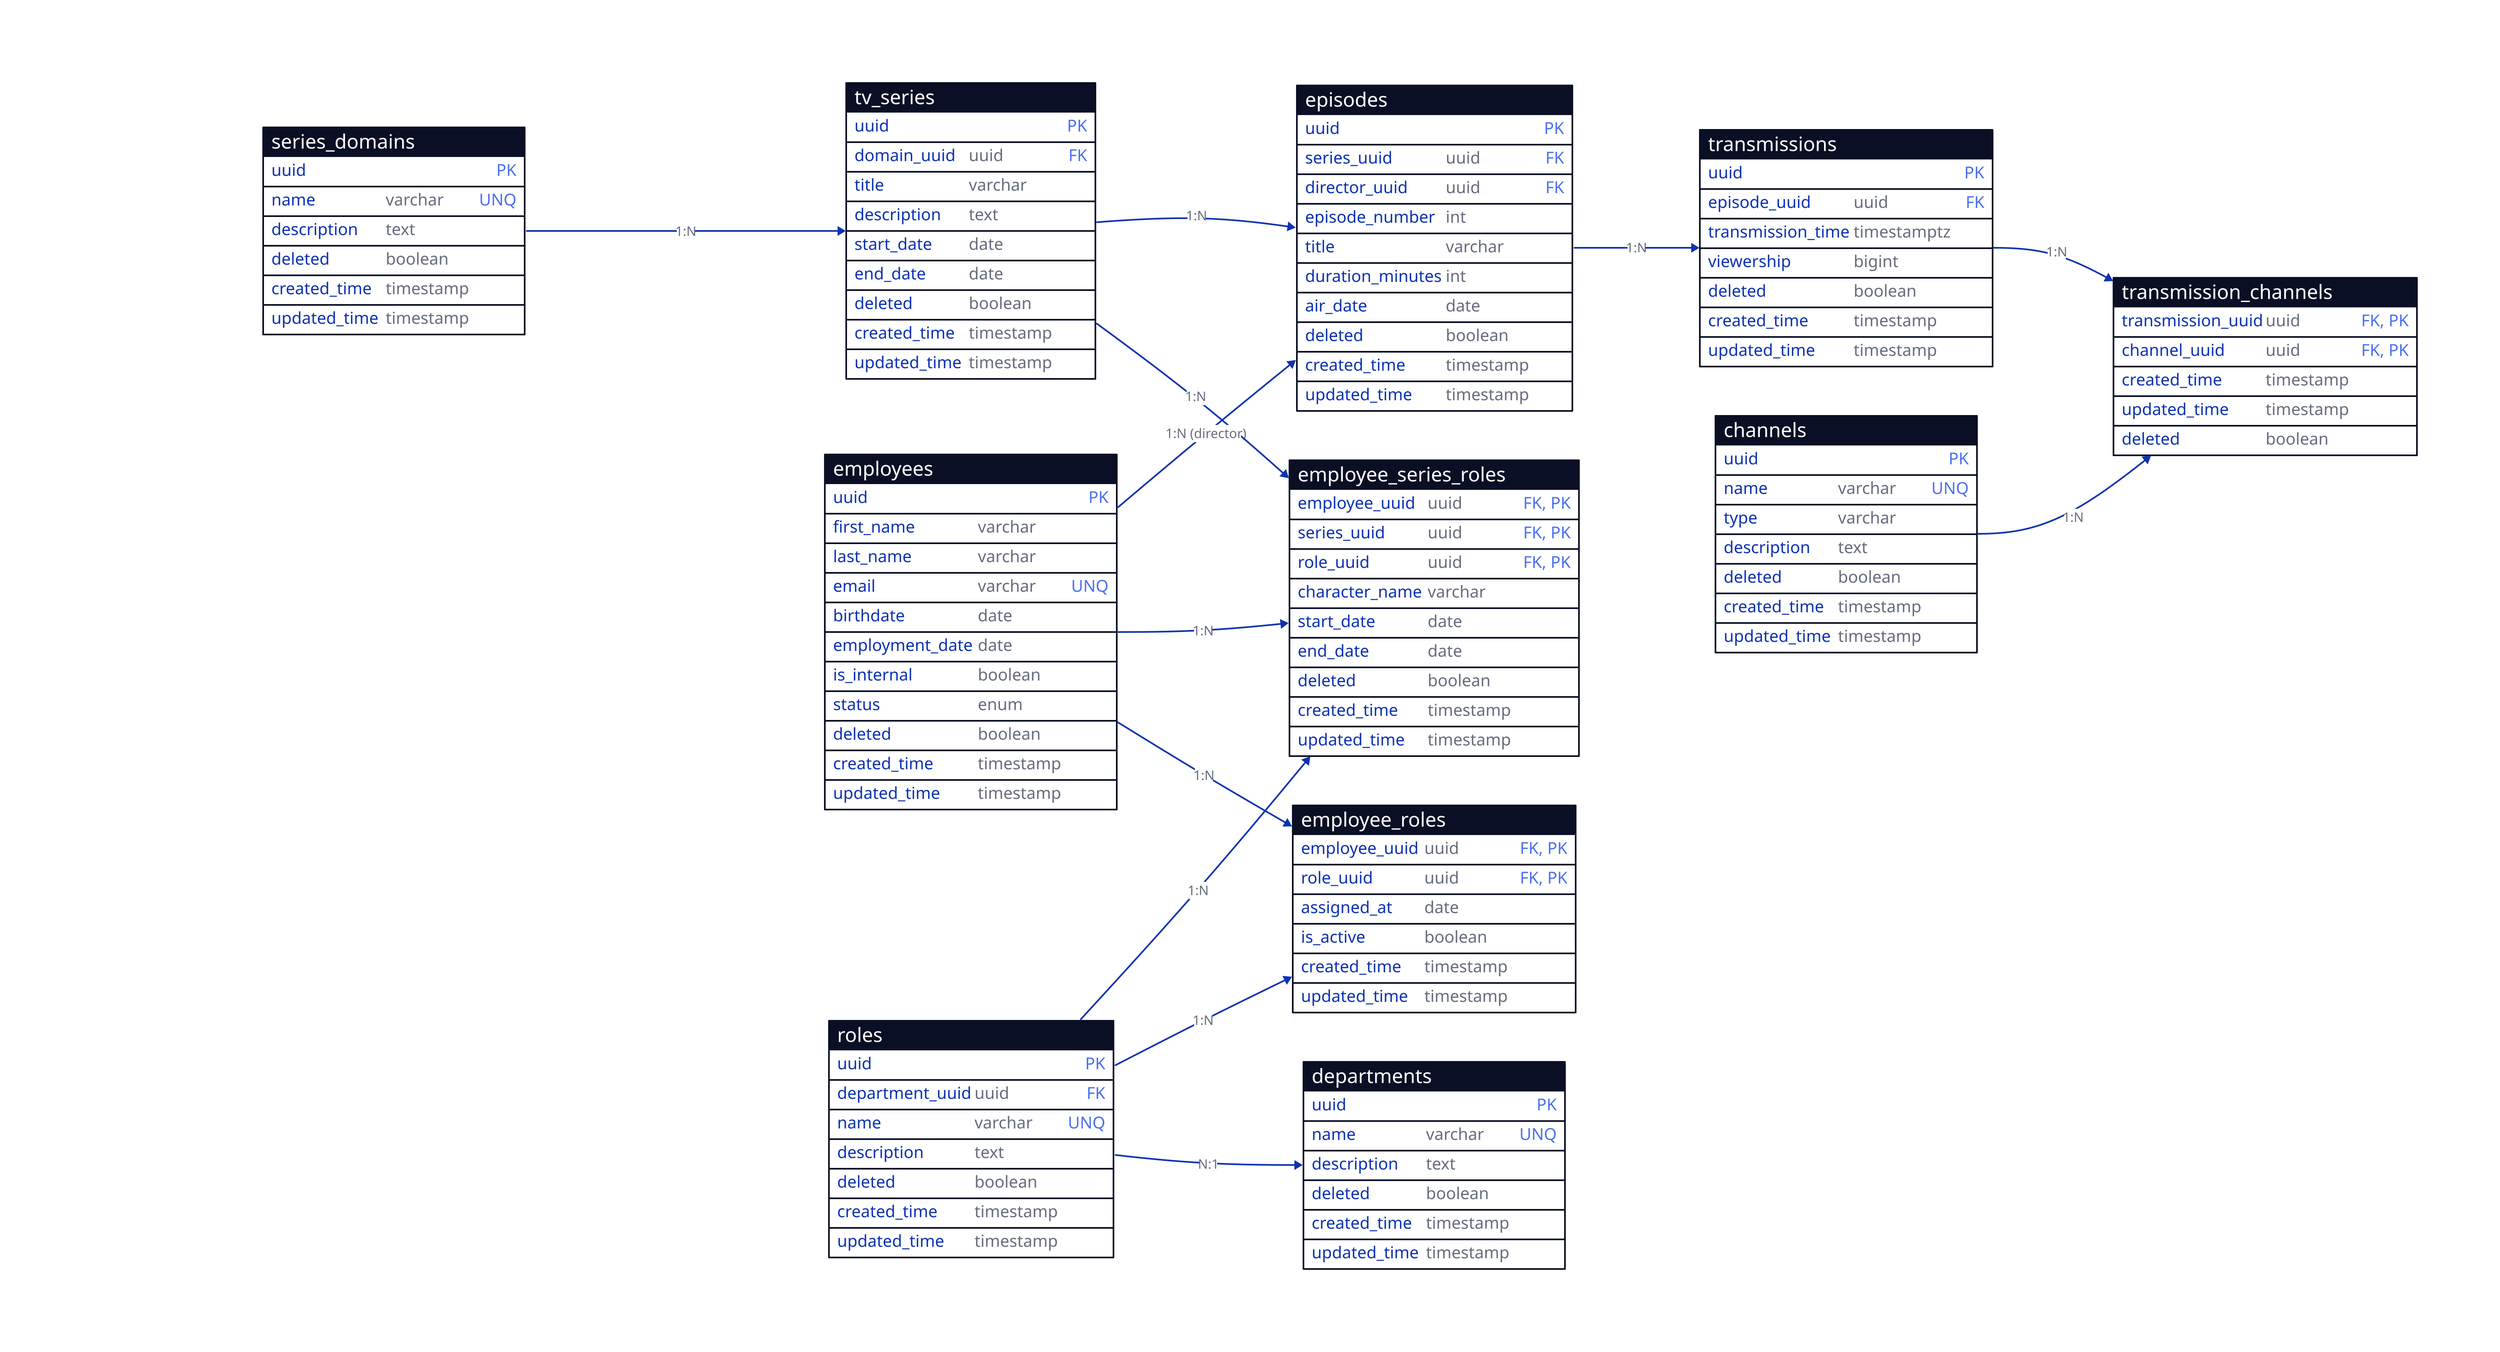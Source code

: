 direction: right

series_domains: {
  shape: sql_table
  uuid: uuid {constraint: primary_key}
  name: varchar {constraint: unique}
  description: text
  deleted: boolean
  created_time: timestamp
  updated_time: timestamp
}

tv_series: {
  shape: sql_table
  uuid: uuid {constraint: primary_key}
  domain_uuid: uuid {constraint: foreign_key}
  title: varchar
  description: text
  start_date: date
  end_date: date
  deleted: boolean
  created_time: timestamp
  updated_time: timestamp
}

episodes: {
  shape: sql_table
  uuid: uuid {constraint: primary_key}
  series_uuid: uuid {constraint: foreign_key}
  director_uuid: uuid {constraint: foreign_key}
  episode_number: int
  title: varchar
  duration_minutes: int
  air_date: date
  deleted: boolean
  created_time: timestamp
  updated_time: timestamp
}

transmissions: {
  shape: sql_table
  uuid: uuid {constraint: primary_key}
  episode_uuid: uuid {constraint: foreign_key}
  transmission_time: timestamptz
  viewership: bigint
  deleted: boolean
  created_time: timestamp
  updated_time: timestamp
}

channels: {
  shape: sql_table
  uuid: uuid {constraint: primary_key}
  name: varchar {constraint: unique}
  type: varchar
  description: text
  deleted: boolean
  created_time: timestamp
  updated_time: timestamp
}

transmission_channels: {
  shape: sql_table
  transmission_uuid: uuid {constraint: [foreign_key; primary_key]}
  channel_uuid: uuid {constraint: [foreign_key; primary_key]}
  created_time: timestamp
  updated_time: timestamp
  deleted: boolean
}

employees: {
  shape: sql_table
  uuid: uuid {constraint: primary_key}
  first_name: varchar
  last_name: varchar
  email: varchar {constraint: unique}
  birthdate: date
  employment_date: date
  is_internal: boolean
  status: enum
  deleted: boolean
  created_time: timestamp
  updated_time: timestamp
}

roles: {
  shape: sql_table
  uuid: uuid {constraint: primary_key}
  department_uuid: uuid {constraint: foreign_key}
  name: varchar {constraint: unique}
  description: text
  deleted: boolean
  created_time: timestamp
  updated_time: timestamp
}

departments: {
  shape: sql_table
  uuid: uuid {constraint: primary_key}
  name: varchar {constraint: unique}
  description: text
  deleted: boolean
  created_time: timestamp
  updated_time: timestamp
}

employee_roles: {
  shape: sql_table
  employee_uuid: uuid {constraint: [foreign_key; primary_key]}
  role_uuid: uuid {constraint: [foreign_key; primary_key]}
  assigned_at: date
  is_active: boolean
  created_time: timestamp
  updated_time: timestamp
}

employee_series_roles: {
  shape: sql_table
  employee_uuid: uuid {constraint: [foreign_key; primary_key]}
  series_uuid: uuid {constraint: [foreign_key; primary_key]}
  role_uuid: uuid {constraint: [foreign_key; primary_key]}
  character_name: varchar
  start_date: date
  end_date: date
  deleted: boolean
  created_time: timestamp
  updated_time: timestamp
}

# Relationships with better styling
series_domains.uuid -> tv_series.domain_uuid: {
  label: "1:N"
  style.stroke-width: 2
}

tv_series.uuid -> episodes.series_uuid: {
  label: "1:N"
  style.stroke-width: 2
}

episodes.uuid -> transmissions.episode_uuid: {
  label: "1:N"
  style.stroke-width: 2
}

employees.uuid -> episodes.director_uuid: {
  label: "1:N (director)"
  style.stroke-width: 2
  style: dashed
}

tv_series.uuid -> employee_series_roles.series_uuid: {
  label: "1:N"
  style.stroke-width: 2
}

employees.uuid -> employee_series_roles.employee_uuid: {
  label: "1:N"
  style.stroke-width: 2
}

roles.uuid -> employee_series_roles.role_uuid: {
  label: "1:N"
  style.stroke-width: 2
}

employees.uuid -> employee_roles.employee_uuid: {
  label: "1:N"
  style.stroke-width: 2
}

roles.uuid -> employee_roles.role_uuid: {
  label: "1:N"
  style.stroke-width: 2
}

roles.department_uuid -> departments.uuid: {
  label: "N:1"
  style.stroke-width: 2
}

# New relationships for Channel and TransmissionChannel
transmissions.uuid -> transmission_channels.transmission_uuid: {
  label: "1:N"
  style.stroke-width: 2
}

channels.uuid -> transmission_channels.channel_uuid: {
  label: "1:N"
  style.stroke-width: 2
}

# Enhanced legend with better styling
legend: {
  style.font-size: 16
  shape: text
  style.fill: "#f7fafc"
  style.stroke: "#2d3748"
  style.stroke-width: 1
  style.border-radius: 8
  style.shadow: true
  label: |md
    ## 🎬 Database Relationship Diagram

    ### 1:N Relationships
    - **TVSeries → SeriesDomain**: N:1 – Each series belongs to one domain
    - **TVSeries → Episode**: 1:N – Each series has many episodes
    - **Episode → Transmission**: 1:N – Each episode can have multiple transmissions
    - **Role → Department**: N:1 – Each role belongs to one department
    - **Episode → Director (Employee)**: N:1 – Each episode has one director

    ### M:N Relationships (via linking tables)
    - **TVSeries ↔ Employee**: M:N – Through EmployeeSeriesRole (employees participate in series)
    - **Employee ↔ Role (company-wide)**: M:N – Through EmployeeRole (employees can have multiple roles)
    - **Transmission ↔ Channel**: M:N – Through TransmissionChannel (transmissions can be on multiple channels)
  |
}
